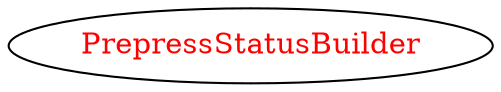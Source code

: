 digraph dependencyGraph {
 concentrate=true;
 ranksep="2.0";
 rankdir="LR"; 
 splines="ortho";
"PrepressStatusBuilder" [fontcolor="red"];
}